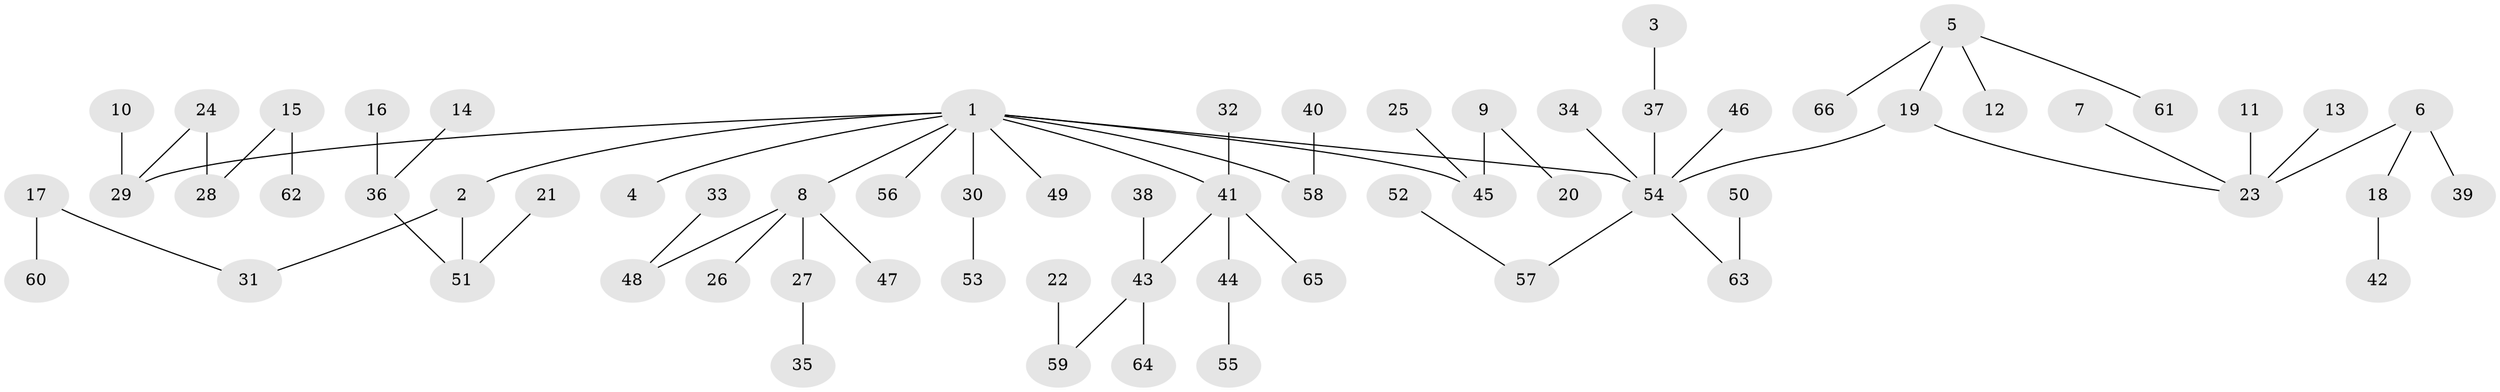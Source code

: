 // original degree distribution, {5: 0.030534351145038167, 6: 0.022900763358778626, 4: 0.04580152671755725, 8: 0.007633587786259542, 2: 0.25190839694656486, 7: 0.007633587786259542, 3: 0.1297709923664122, 1: 0.5038167938931297}
// Generated by graph-tools (version 1.1) at 2025/26/03/09/25 03:26:26]
// undirected, 66 vertices, 65 edges
graph export_dot {
graph [start="1"]
  node [color=gray90,style=filled];
  1;
  2;
  3;
  4;
  5;
  6;
  7;
  8;
  9;
  10;
  11;
  12;
  13;
  14;
  15;
  16;
  17;
  18;
  19;
  20;
  21;
  22;
  23;
  24;
  25;
  26;
  27;
  28;
  29;
  30;
  31;
  32;
  33;
  34;
  35;
  36;
  37;
  38;
  39;
  40;
  41;
  42;
  43;
  44;
  45;
  46;
  47;
  48;
  49;
  50;
  51;
  52;
  53;
  54;
  55;
  56;
  57;
  58;
  59;
  60;
  61;
  62;
  63;
  64;
  65;
  66;
  1 -- 2 [weight=1.0];
  1 -- 4 [weight=1.0];
  1 -- 8 [weight=1.0];
  1 -- 29 [weight=1.0];
  1 -- 30 [weight=1.0];
  1 -- 41 [weight=1.0];
  1 -- 45 [weight=1.0];
  1 -- 49 [weight=1.0];
  1 -- 54 [weight=1.0];
  1 -- 56 [weight=1.0];
  1 -- 58 [weight=1.0];
  2 -- 31 [weight=1.0];
  2 -- 51 [weight=1.0];
  3 -- 37 [weight=1.0];
  5 -- 12 [weight=1.0];
  5 -- 19 [weight=1.0];
  5 -- 61 [weight=1.0];
  5 -- 66 [weight=1.0];
  6 -- 18 [weight=1.0];
  6 -- 23 [weight=1.0];
  6 -- 39 [weight=1.0];
  7 -- 23 [weight=1.0];
  8 -- 26 [weight=1.0];
  8 -- 27 [weight=1.0];
  8 -- 47 [weight=1.0];
  8 -- 48 [weight=1.0];
  9 -- 20 [weight=1.0];
  9 -- 45 [weight=1.0];
  10 -- 29 [weight=1.0];
  11 -- 23 [weight=1.0];
  13 -- 23 [weight=1.0];
  14 -- 36 [weight=1.0];
  15 -- 28 [weight=1.0];
  15 -- 62 [weight=1.0];
  16 -- 36 [weight=1.0];
  17 -- 31 [weight=1.0];
  17 -- 60 [weight=1.0];
  18 -- 42 [weight=1.0];
  19 -- 23 [weight=1.0];
  19 -- 54 [weight=1.0];
  21 -- 51 [weight=1.0];
  22 -- 59 [weight=1.0];
  24 -- 28 [weight=1.0];
  24 -- 29 [weight=1.0];
  25 -- 45 [weight=1.0];
  27 -- 35 [weight=1.0];
  30 -- 53 [weight=1.0];
  32 -- 41 [weight=1.0];
  33 -- 48 [weight=1.0];
  34 -- 54 [weight=1.0];
  36 -- 51 [weight=1.0];
  37 -- 54 [weight=1.0];
  38 -- 43 [weight=1.0];
  40 -- 58 [weight=1.0];
  41 -- 43 [weight=1.0];
  41 -- 44 [weight=1.0];
  41 -- 65 [weight=1.0];
  43 -- 59 [weight=1.0];
  43 -- 64 [weight=1.0];
  44 -- 55 [weight=1.0];
  46 -- 54 [weight=1.0];
  50 -- 63 [weight=1.0];
  52 -- 57 [weight=1.0];
  54 -- 57 [weight=1.0];
  54 -- 63 [weight=1.0];
}
